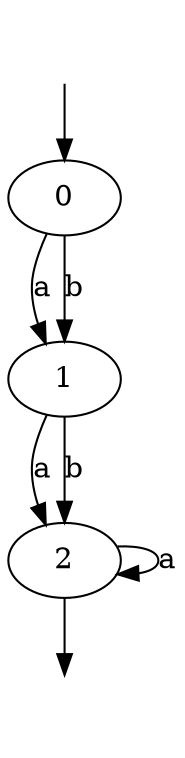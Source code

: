 digraph {
initial [shape = none, label = ""]
final [shape = none, label = ""]
initial->0
0->1 [label=a]
0->1 [label=b]
1->2 [label=a]
1->2 [label=b]
2->2 [label=a]
2->final
}
